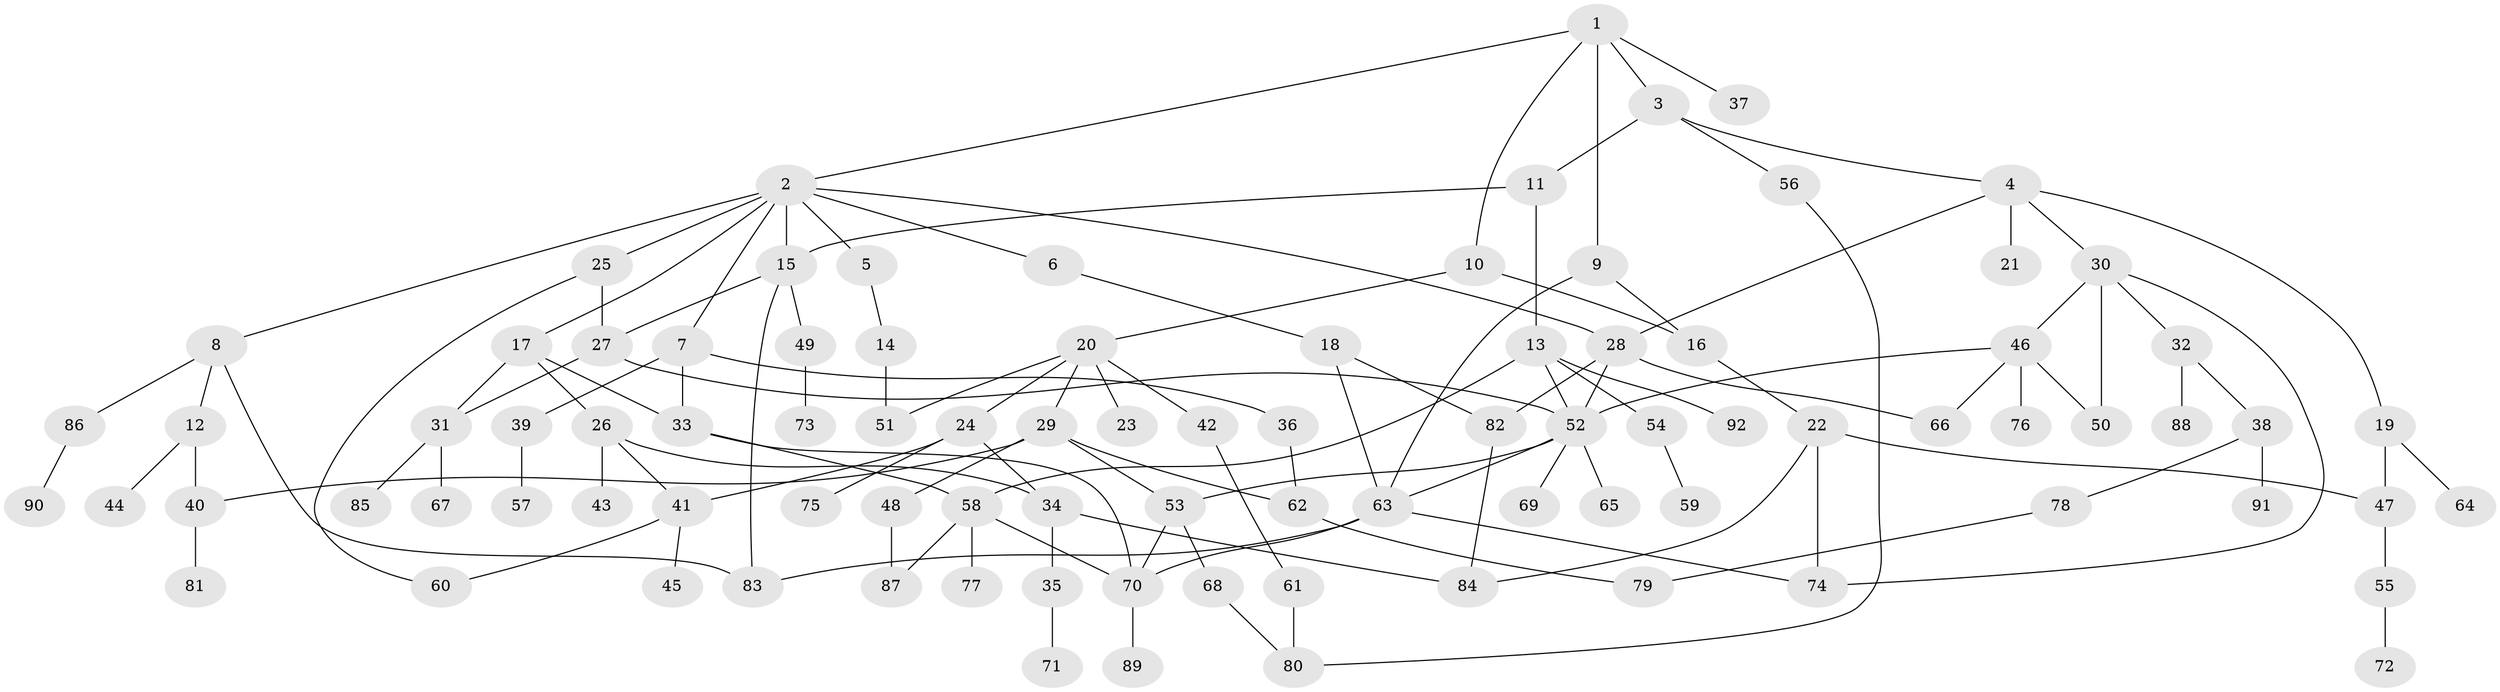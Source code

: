 // coarse degree distribution, {9: 0.021739130434782608, 4: 0.1956521739130435, 3: 0.15217391304347827, 5: 0.10869565217391304, 6: 0.08695652173913043, 2: 0.2391304347826087, 1: 0.15217391304347827, 7: 0.043478260869565216}
// Generated by graph-tools (version 1.1) at 2025/36/03/04/25 23:36:09]
// undirected, 92 vertices, 127 edges
graph export_dot {
  node [color=gray90,style=filled];
  1;
  2;
  3;
  4;
  5;
  6;
  7;
  8;
  9;
  10;
  11;
  12;
  13;
  14;
  15;
  16;
  17;
  18;
  19;
  20;
  21;
  22;
  23;
  24;
  25;
  26;
  27;
  28;
  29;
  30;
  31;
  32;
  33;
  34;
  35;
  36;
  37;
  38;
  39;
  40;
  41;
  42;
  43;
  44;
  45;
  46;
  47;
  48;
  49;
  50;
  51;
  52;
  53;
  54;
  55;
  56;
  57;
  58;
  59;
  60;
  61;
  62;
  63;
  64;
  65;
  66;
  67;
  68;
  69;
  70;
  71;
  72;
  73;
  74;
  75;
  76;
  77;
  78;
  79;
  80;
  81;
  82;
  83;
  84;
  85;
  86;
  87;
  88;
  89;
  90;
  91;
  92;
  1 -- 2;
  1 -- 3;
  1 -- 9;
  1 -- 10;
  1 -- 37;
  2 -- 5;
  2 -- 6;
  2 -- 7;
  2 -- 8;
  2 -- 17;
  2 -- 25;
  2 -- 28;
  2 -- 15;
  3 -- 4;
  3 -- 11;
  3 -- 56;
  4 -- 19;
  4 -- 21;
  4 -- 30;
  4 -- 28;
  5 -- 14;
  6 -- 18;
  7 -- 33;
  7 -- 36;
  7 -- 39;
  8 -- 12;
  8 -- 86;
  8 -- 83;
  9 -- 16;
  9 -- 63;
  10 -- 20;
  10 -- 16;
  11 -- 13;
  11 -- 15;
  12 -- 44;
  12 -- 40;
  13 -- 54;
  13 -- 92;
  13 -- 52;
  13 -- 58;
  14 -- 51;
  15 -- 49;
  15 -- 83;
  15 -- 27;
  16 -- 22;
  17 -- 26;
  17 -- 31;
  17 -- 33;
  18 -- 63;
  18 -- 82;
  19 -- 64;
  19 -- 47;
  20 -- 23;
  20 -- 24;
  20 -- 29;
  20 -- 42;
  20 -- 51;
  22 -- 47;
  22 -- 84;
  22 -- 74;
  24 -- 41;
  24 -- 75;
  24 -- 34;
  25 -- 27;
  25 -- 60;
  26 -- 34;
  26 -- 43;
  26 -- 41;
  27 -- 52;
  27 -- 31;
  28 -- 66;
  28 -- 52;
  28 -- 82;
  29 -- 40;
  29 -- 48;
  29 -- 53;
  29 -- 62;
  30 -- 32;
  30 -- 46;
  30 -- 50;
  30 -- 74;
  31 -- 67;
  31 -- 85;
  32 -- 38;
  32 -- 88;
  33 -- 58;
  33 -- 70;
  34 -- 35;
  34 -- 84;
  35 -- 71;
  36 -- 62;
  38 -- 78;
  38 -- 91;
  39 -- 57;
  40 -- 81;
  41 -- 45;
  41 -- 60;
  42 -- 61;
  46 -- 50;
  46 -- 76;
  46 -- 52;
  46 -- 66;
  47 -- 55;
  48 -- 87;
  49 -- 73;
  52 -- 65;
  52 -- 69;
  52 -- 53;
  52 -- 63;
  53 -- 68;
  53 -- 70;
  54 -- 59;
  55 -- 72;
  56 -- 80;
  58 -- 77;
  58 -- 87;
  58 -- 70;
  61 -- 80;
  62 -- 79;
  63 -- 74;
  63 -- 83;
  63 -- 70;
  68 -- 80;
  70 -- 89;
  78 -- 79;
  82 -- 84;
  86 -- 90;
}
